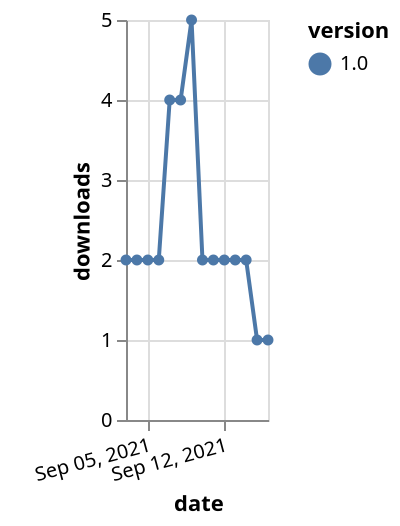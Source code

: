 {"$schema": "https://vega.github.io/schema/vega-lite/v5.json", "description": "A simple bar chart with embedded data.", "data": {"values": [{"date": "2021-09-03", "total": 1946, "delta": 2, "version": "1.0"}, {"date": "2021-09-04", "total": 1948, "delta": 2, "version": "1.0"}, {"date": "2021-09-05", "total": 1950, "delta": 2, "version": "1.0"}, {"date": "2021-09-06", "total": 1952, "delta": 2, "version": "1.0"}, {"date": "2021-09-07", "total": 1956, "delta": 4, "version": "1.0"}, {"date": "2021-09-08", "total": 1960, "delta": 4, "version": "1.0"}, {"date": "2021-09-09", "total": 1965, "delta": 5, "version": "1.0"}, {"date": "2021-09-10", "total": 1967, "delta": 2, "version": "1.0"}, {"date": "2021-09-11", "total": 1969, "delta": 2, "version": "1.0"}, {"date": "2021-09-12", "total": 1971, "delta": 2, "version": "1.0"}, {"date": "2021-09-13", "total": 1973, "delta": 2, "version": "1.0"}, {"date": "2021-09-14", "total": 1975, "delta": 2, "version": "1.0"}, {"date": "2021-09-15", "total": 1976, "delta": 1, "version": "1.0"}, {"date": "2021-09-16", "total": 1977, "delta": 1, "version": "1.0"}]}, "width": "container", "mark": {"type": "line", "point": {"filled": true}}, "encoding": {"x": {"field": "date", "type": "temporal", "timeUnit": "yearmonthdate", "title": "date", "axis": {"labelAngle": -15}}, "y": {"field": "delta", "type": "quantitative", "title": "downloads"}, "color": {"field": "version", "type": "nominal"}, "tooltip": {"field": "delta"}}}